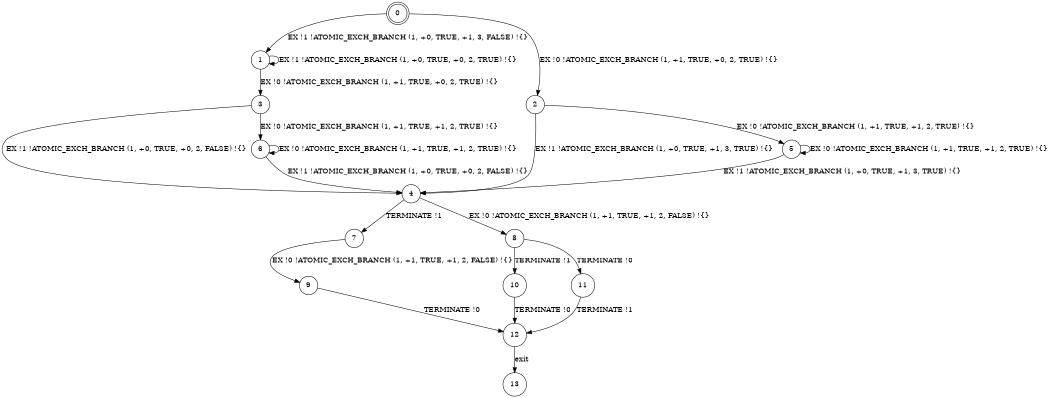 digraph BCG {
size = "7, 10.5";
center = TRUE;
node [shape = circle];
0 [peripheries = 2];
0 -> 1 [label = "EX !1 !ATOMIC_EXCH_BRANCH (1, +0, TRUE, +1, 3, FALSE) !{}"];
0 -> 2 [label = "EX !0 !ATOMIC_EXCH_BRANCH (1, +1, TRUE, +0, 2, TRUE) !{}"];
1 -> 3 [label = "EX !0 !ATOMIC_EXCH_BRANCH (1, +1, TRUE, +0, 2, TRUE) !{}"];
1 -> 1 [label = "EX !1 !ATOMIC_EXCH_BRANCH (1, +0, TRUE, +0, 2, TRUE) !{}"];
2 -> 4 [label = "EX !1 !ATOMIC_EXCH_BRANCH (1, +0, TRUE, +1, 3, TRUE) !{}"];
2 -> 5 [label = "EX !0 !ATOMIC_EXCH_BRANCH (1, +1, TRUE, +1, 2, TRUE) !{}"];
3 -> 4 [label = "EX !1 !ATOMIC_EXCH_BRANCH (1, +0, TRUE, +0, 2, FALSE) !{}"];
3 -> 6 [label = "EX !0 !ATOMIC_EXCH_BRANCH (1, +1, TRUE, +1, 2, TRUE) !{}"];
4 -> 7 [label = "TERMINATE !1"];
4 -> 8 [label = "EX !0 !ATOMIC_EXCH_BRANCH (1, +1, TRUE, +1, 2, FALSE) !{}"];
5 -> 4 [label = "EX !1 !ATOMIC_EXCH_BRANCH (1, +0, TRUE, +1, 3, TRUE) !{}"];
5 -> 5 [label = "EX !0 !ATOMIC_EXCH_BRANCH (1, +1, TRUE, +1, 2, TRUE) !{}"];
6 -> 4 [label = "EX !1 !ATOMIC_EXCH_BRANCH (1, +0, TRUE, +0, 2, FALSE) !{}"];
6 -> 6 [label = "EX !0 !ATOMIC_EXCH_BRANCH (1, +1, TRUE, +1, 2, TRUE) !{}"];
7 -> 9 [label = "EX !0 !ATOMIC_EXCH_BRANCH (1, +1, TRUE, +1, 2, FALSE) !{}"];
8 -> 10 [label = "TERMINATE !1"];
8 -> 11 [label = "TERMINATE !0"];
9 -> 12 [label = "TERMINATE !0"];
10 -> 12 [label = "TERMINATE !0"];
11 -> 12 [label = "TERMINATE !1"];
12 -> 13 [label = "exit"];
}
